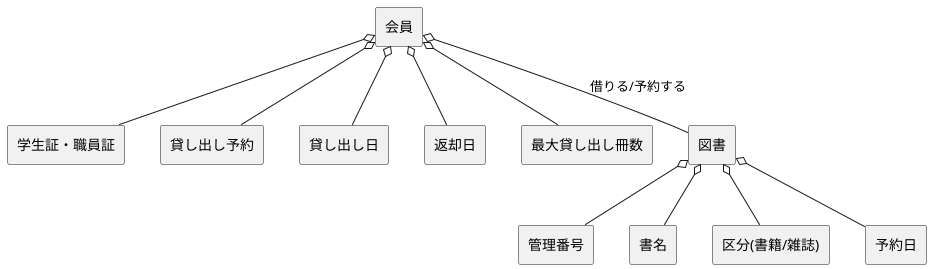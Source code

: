 @startuml
skinparam componentStyle rectangle
 
[会員] o-- [学生証・職員証]
[会員] o-- [貸し出し予約]
[会員] o-- [貸し出し日]
[会員] o-- [返却日]
[会員] o-- [最大貸し出し冊数]
 
[図書] o-- [管理番号]
[図書] o-- [書名]
[図書] o-- [区分(書籍/雑誌)]
[図書] o-- [予約日]
 
' ★ 会員と図書を結ぶ関係を追加
[会員] o-- [図書] : 借りる/予約する
 
@enduml